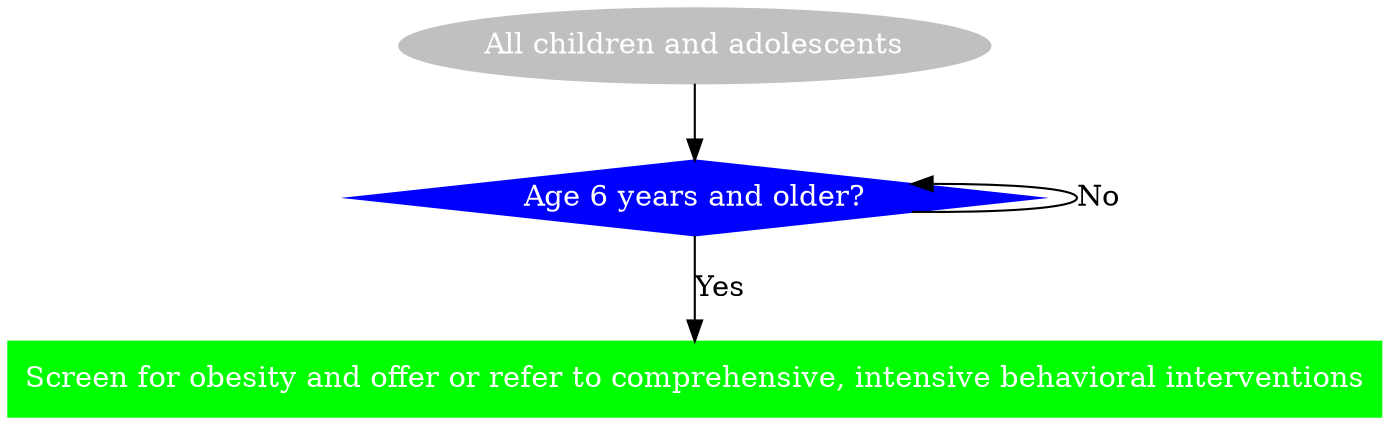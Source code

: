 digraph G {
    rankdir=TB
    node [shape=diamond, style=filled, color=blue, fontcolor=white];
    
    start [label="All children and adolescents", shape=ellipse, style=filled, color=gray, fontcolor=white];
    ageCheck [label="Age 6 years and older?"];
    screenIntervene [label="Screen for obesity and offer or refer to comprehensive, intensive behavioral interventions", shape=rectangle, style=filled, color=green, fontcolor=white];
    
    start -> ageCheck;
    ageCheck -> screenIntervene [label="Yes"];
    ageCheck -> ageCheck [label="No", dir=back];
}